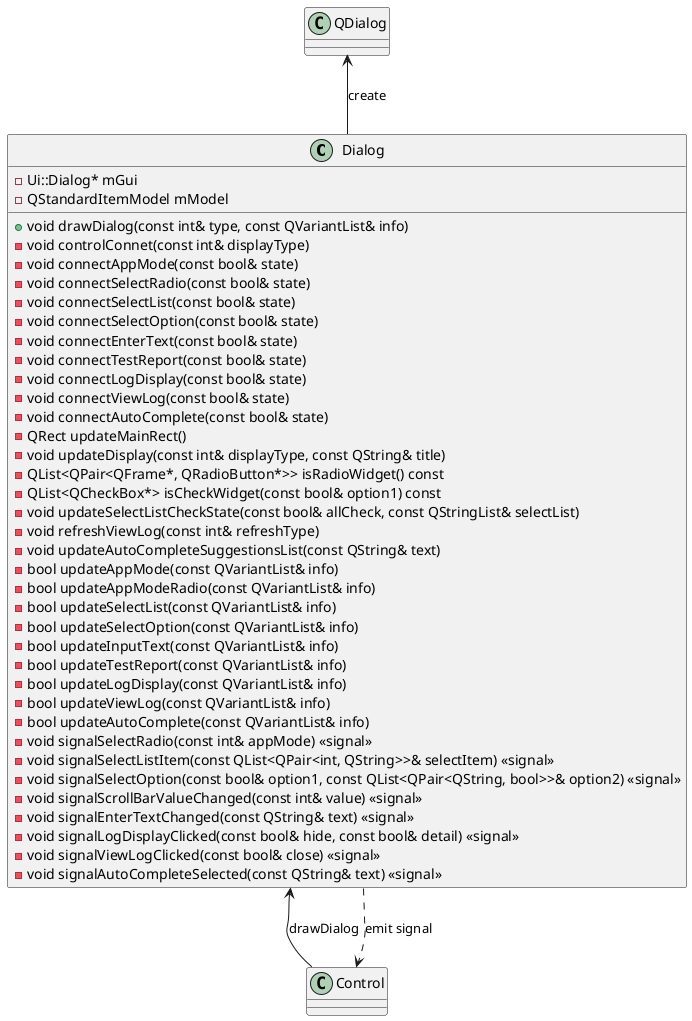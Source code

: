 @startuml

' Dialog 클래스 정의
class Dialog {
    +void drawDialog(const int& type, const QVariantList& info)
    -void controlConnet(const int& displayType)
    -void connectAppMode(const bool& state)
    -void connectSelectRadio(const bool& state)
    -void connectSelectList(const bool& state)
    -void connectSelectOption(const bool& state)
    -void connectEnterText(const bool& state)
    -void connectTestReport(const bool& state)
    -void connectLogDisplay(const bool& state)
    -void connectViewLog(const bool& state)
    -void connectAutoComplete(const bool& state)
    -QRect updateMainRect()
    -void updateDisplay(const int& displayType, const QString& title)
    -QList<QPair<QFrame*, QRadioButton*>> isRadioWidget() const
    -QList<QCheckBox*> isCheckWidget(const bool& option1) const
    -void updateSelectListCheckState(const bool& allCheck, const QStringList& selectList)
    -void refreshViewLog(const int& refreshType)
    -void updateAutoCompleteSuggestionsList(const QString& text)
    -bool updateAppMode(const QVariantList& info)
    -bool updateAppModeRadio(const QVariantList& info)
    -bool updateSelectList(const QVariantList& info)
    -bool updateSelectOption(const QVariantList& info)
    -bool updateInputText(const QVariantList& info)
    -bool updateTestReport(const QVariantList& info)
    -bool updateLogDisplay(const QVariantList& info)
    -bool updateViewLog(const QVariantList& info)
    -bool updateAutoComplete(const QVariantList& info)

    ' -int getDialogType()
    ' -void setDialogType(const int& dialogType)
    ' -int getPrevDialogType()
    ' -void setPrevDialogType(const int& prevDialogType)
    ' -QVariantList getDialogInfo()
    ' -void setDialogInfo(const QVariantList& dialogInfo)
    ' -QVariantList getPrevDialogInfo()
    ' -void setPrevDialogInfo(const QVariantList& prevDialogInfo)
    ' -bool getKeepDialog()
    ' -void setKeepDialog(const bool& keepDialog)
    ' -int getDisplayType()
    ' -void setDisplayType(const int& displayType)
    ' -int getPrevDisplayType()
    ' -void setPrevDisplayType(const int& prevDisplayType)
    ' -int getAppMode()
    ' -void setAppMode(const int& appMode)
    ' -QRect getScreenRect()
    ' -void setScreenRect(const QRect& screenRect)
    ' -bool getSelectAll()
    ' -void setSelectAll(const bool& selectAll)
    ' -bool getMultiCheck()
    ' -void setMultiCheck(const bool& multiCheck)
    ' -int getCheckModelIndex()
    ' -void setCheckModelIndex(const int& checkModelIndex)
    ' -bool getFindLog()
    ' -void setFindLog(const bool& findLog)
    ' -bool getViewLogStop()
    ' -void setViewLogStop(const bool& viewLogStop)
    ' -QStringList getAutoCompleteList()
    ' -void setAutoCompleteList(const QStringList& autoCompleteList)

    -void signalSelectRadio(const int& appMode) <<signal>>
    -void signalSelectListItem(const QList<QPair<int, QString>>& selectItem) <<signal>>
    -void signalSelectOption(const bool& option1, const QList<QPair<QString, bool>>& option2) <<signal>>
    -void signalScrollBarValueChanged(const int& value) <<signal>>
    -void signalEnterTextChanged(const QString& text) <<signal>>
    -void signalLogDisplayClicked(const bool& hide, const bool& detail) <<signal>>
    -void signalViewLogClicked(const bool& close) <<signal>>
    -void signalAutoCompleteSelected(const QString& text) <<signal>>

    -Ui::Dialog* mGui
    -QStandardItemModel mModel
	' -int mDialogType
    ' -int mPrevDialogType
    ' -QVariantList mDialogInfo
    ' -QVariantList mPrevDialogInfo
    ' -bool mKeepDialog
    ' -int mDisplayType
    ' -int mPrevDisplayType
    ' -int mAppMode
    ' -QRect mScreenRect
    ' -bool mSelectAll
    ' -bool mMultiCheck
    ' -int mCheckModelIndex
    ' -bool mFindLog
    ' -bool mViewLogStop
    ' -QStringList mAutoCompleteList
}


' 클래스 간의 관계 정의
QDialog <-- Dialog : create

Dialog <-- Control : drawDialog
Dialog ..> Control : emit signal


@enduml

